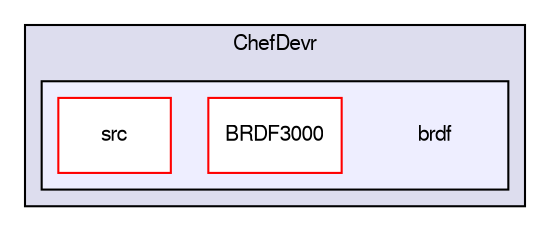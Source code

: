 digraph "brdf" {
  compound=true
  node [ fontsize="10", fontname="FreeSans"];
  edge [ labelfontsize="10", labelfontname="FreeSans"];
  subgraph clusterdir_174fd1bc3614a01366e4edb636bf1bc4 {
    graph [ bgcolor="#ddddee", pencolor="black", label="ChefDevr" fontname="FreeSans", fontsize="10", URL="dir_174fd1bc3614a01366e4edb636bf1bc4.html"]
  subgraph clusterdir_2aab34440b9900053a26f1745da5dd21 {
    graph [ bgcolor="#eeeeff", pencolor="black", label="" URL="dir_2aab34440b9900053a26f1745da5dd21.html"];
    dir_2aab34440b9900053a26f1745da5dd21 [shape=plaintext label="brdf"];
    dir_d6434d9f0c1619711a7affc6149e2d0b [shape=box label="BRDF3000" color="red" fillcolor="white" style="filled" URL="dir_d6434d9f0c1619711a7affc6149e2d0b.html"];
    dir_3cb6b6b60e61da7f21733696e20cce7b [shape=box label="src" color="red" fillcolor="white" style="filled" URL="dir_3cb6b6b60e61da7f21733696e20cce7b.html"];
  }
  }
}
